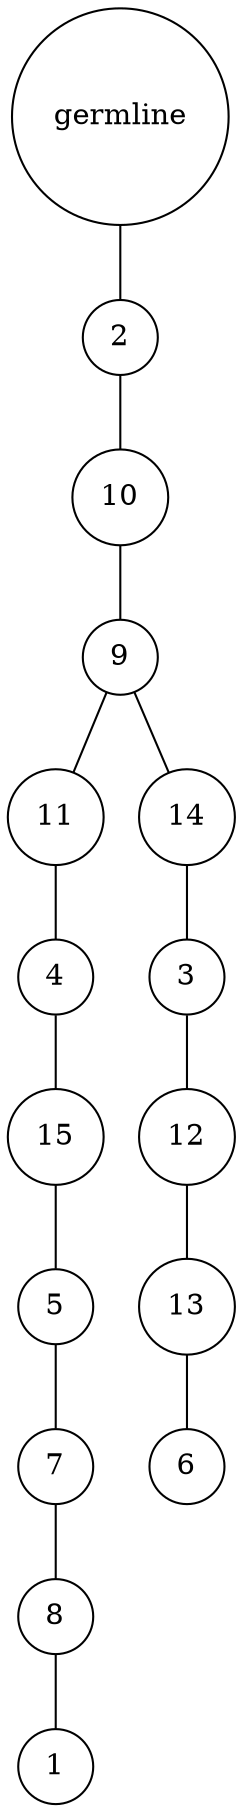 graph {
	rankdir=UD;
	splines=line;
	node [shape=circle]
	"0x7f2213c38e20" [label="germline"];
	"0x7f2213c38e50" [label="2"];
	"0x7f2213c38e20" -- "0x7f2213c38e50" ;
	"0x7f2213c38e80" [label="10"];
	"0x7f2213c38e50" -- "0x7f2213c38e80" ;
	"0x7f2213c38eb0" [label="9"];
	"0x7f2213c38e80" -- "0x7f2213c38eb0" ;
	"0x7f2213c38ee0" [label="11"];
	"0x7f2213c38eb0" -- "0x7f2213c38ee0" ;
	"0x7f2213c38f10" [label="4"];
	"0x7f2213c38ee0" -- "0x7f2213c38f10" ;
	"0x7f2213c38f40" [label="15"];
	"0x7f2213c38f10" -- "0x7f2213c38f40" ;
	"0x7f2213c38f70" [label="5"];
	"0x7f2213c38f40" -- "0x7f2213c38f70" ;
	"0x7f2213c38fa0" [label="7"];
	"0x7f2213c38f70" -- "0x7f2213c38fa0" ;
	"0x7f2213c38fd0" [label="8"];
	"0x7f2213c38fa0" -- "0x7f2213c38fd0" ;
	"0x7f223e7cf040" [label="1"];
	"0x7f2213c38fd0" -- "0x7f223e7cf040" ;
	"0x7f223e7cf070" [label="14"];
	"0x7f2213c38eb0" -- "0x7f223e7cf070" ;
	"0x7f223e7cf0a0" [label="3"];
	"0x7f223e7cf070" -- "0x7f223e7cf0a0" ;
	"0x7f223e7cf0d0" [label="12"];
	"0x7f223e7cf0a0" -- "0x7f223e7cf0d0" ;
	"0x7f223e7cf100" [label="13"];
	"0x7f223e7cf0d0" -- "0x7f223e7cf100" ;
	"0x7f223e7cf130" [label="6"];
	"0x7f223e7cf100" -- "0x7f223e7cf130" ;
}
